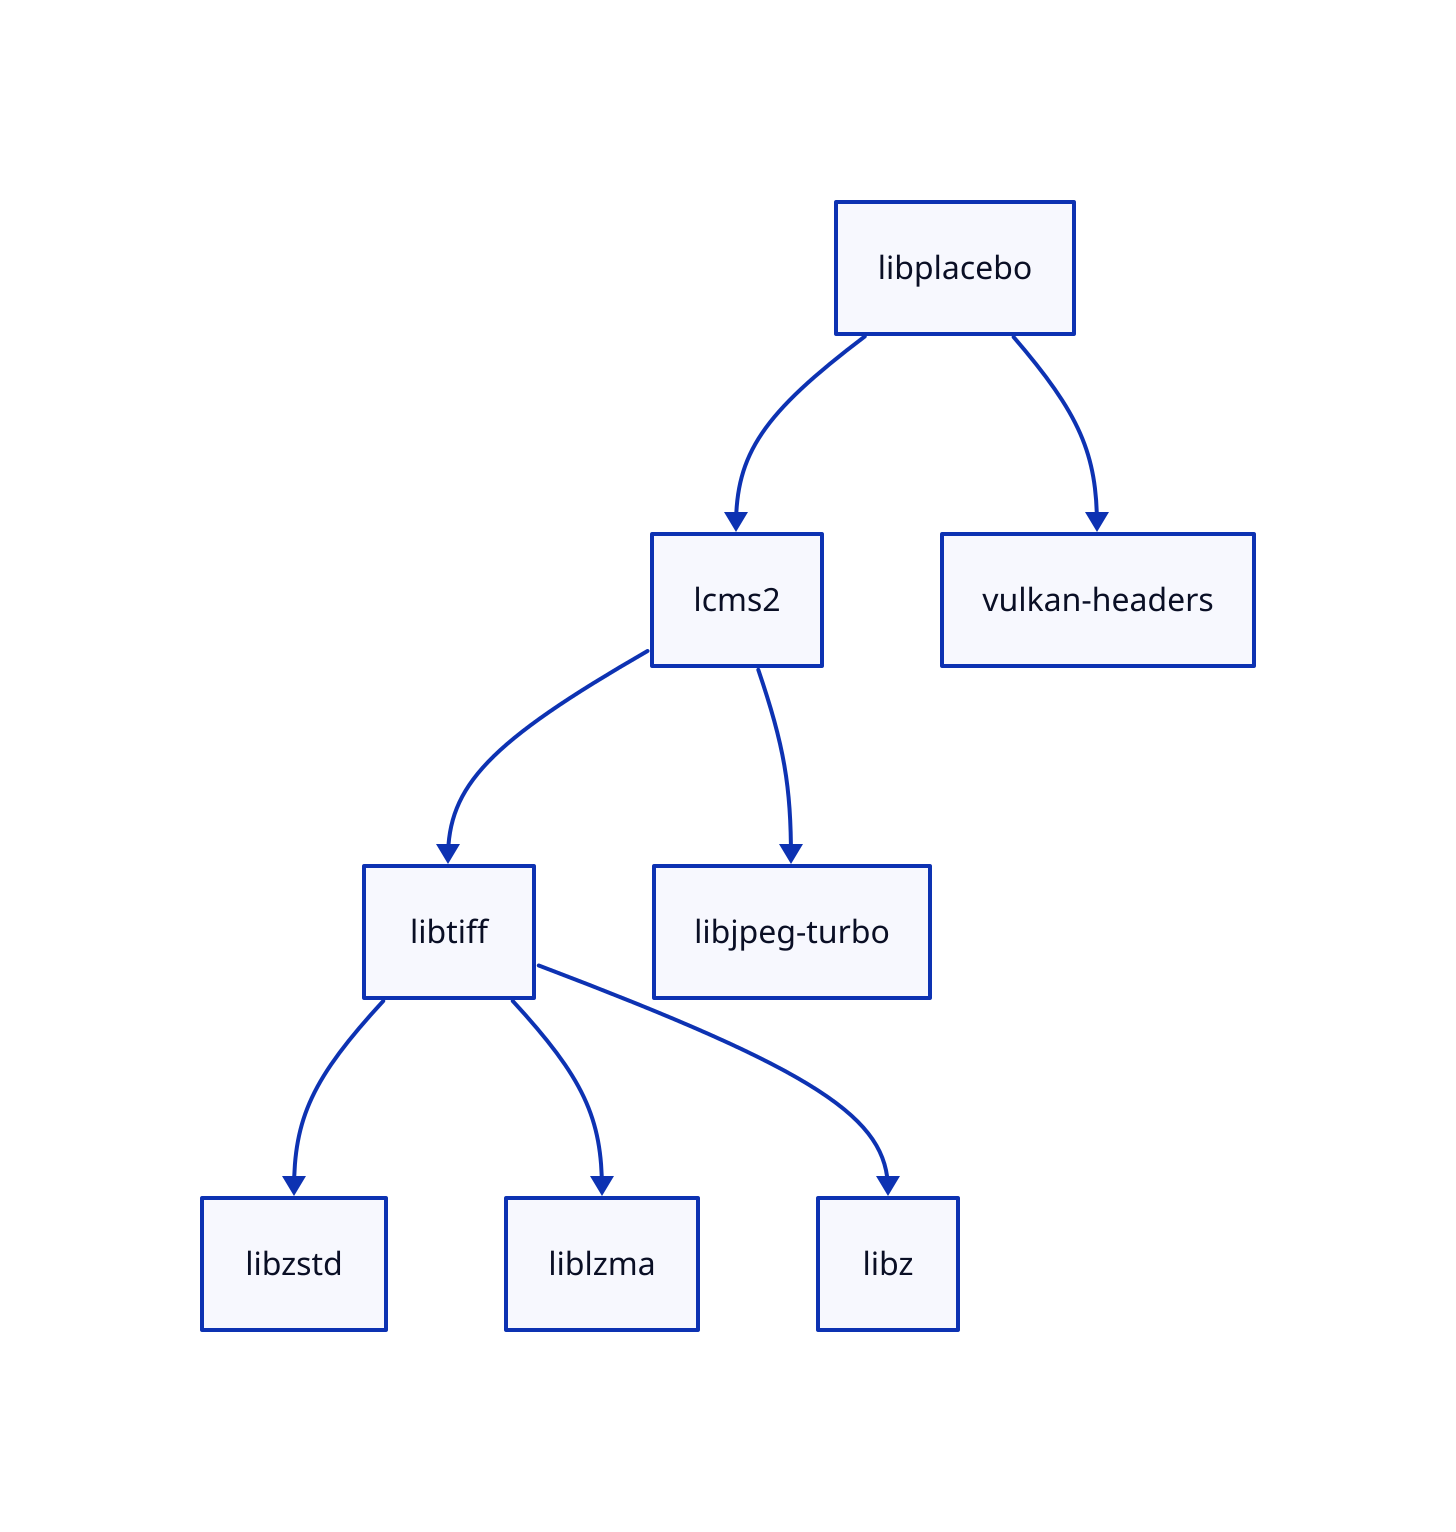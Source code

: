 libplacebo -> lcms2
libplacebo -> vulkan-headers
lcms2 -> libtiff
lcms2 -> libjpeg-turbo
libtiff -> libzstd
libtiff -> liblzma
libtiff -> libz
